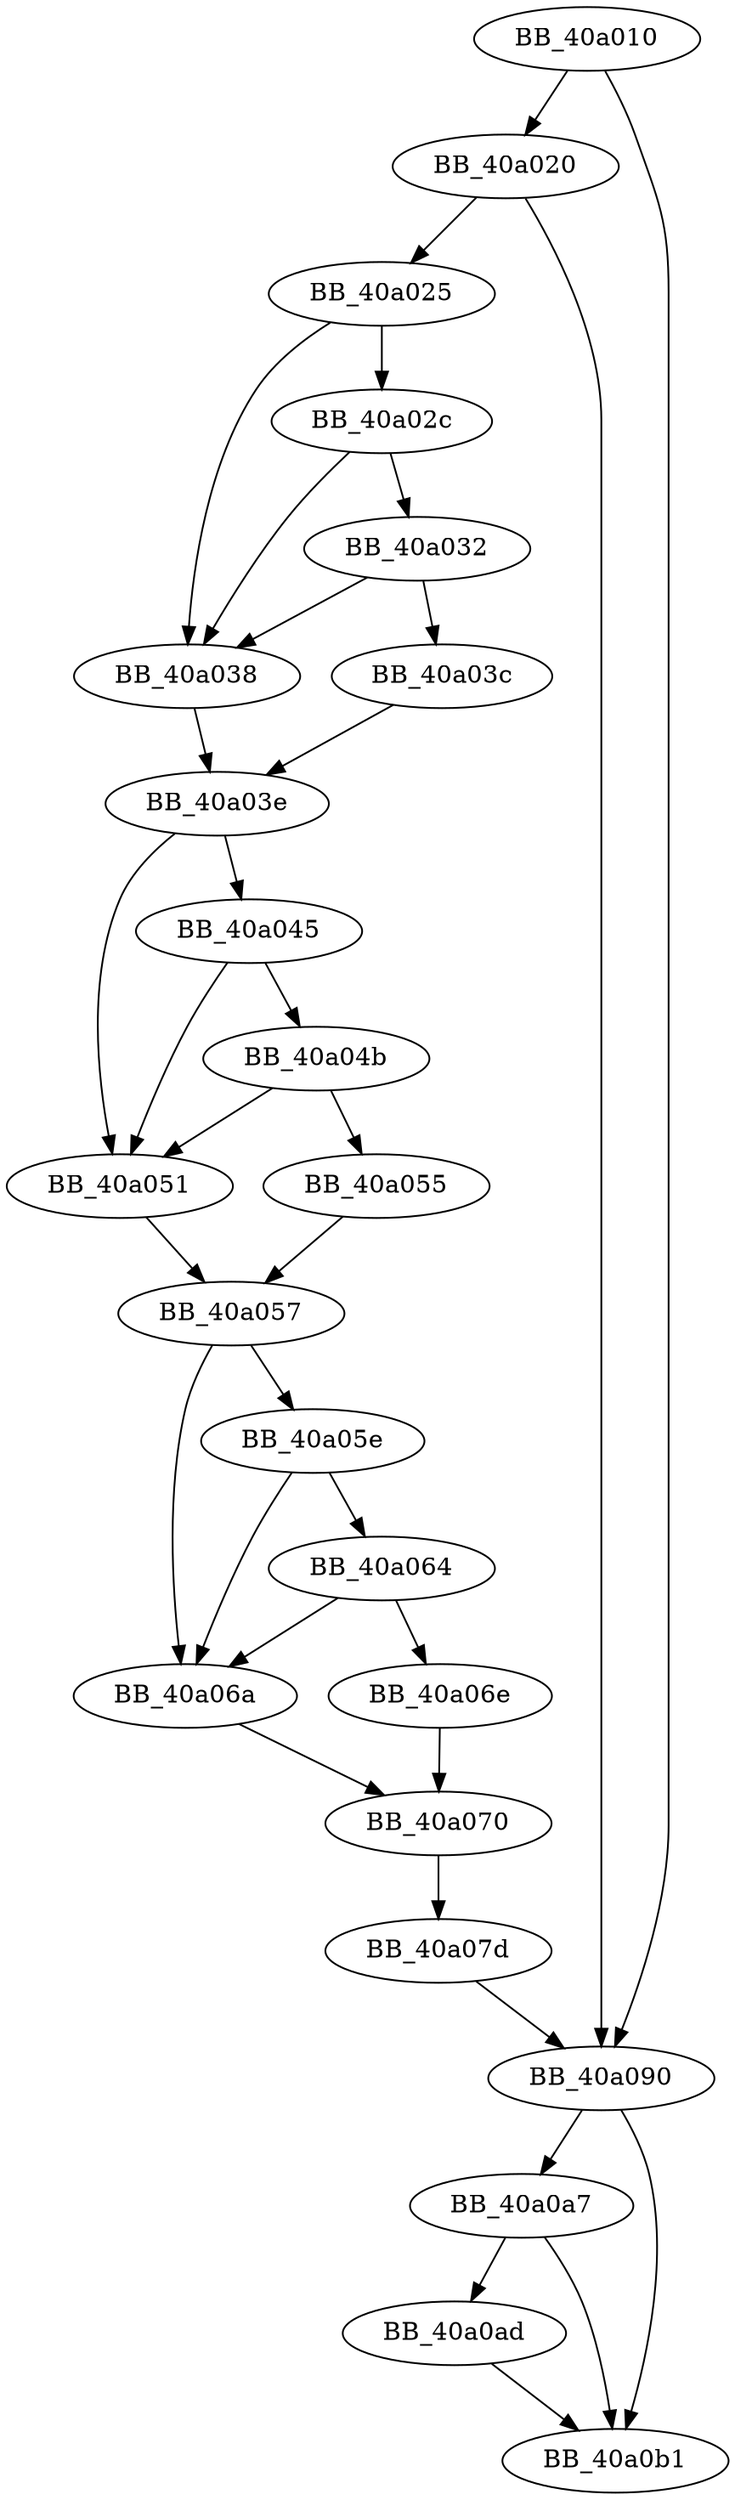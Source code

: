 DiGraph sub_40A010{
BB_40a010->BB_40a020
BB_40a010->BB_40a090
BB_40a020->BB_40a025
BB_40a020->BB_40a090
BB_40a025->BB_40a02c
BB_40a025->BB_40a038
BB_40a02c->BB_40a032
BB_40a02c->BB_40a038
BB_40a032->BB_40a038
BB_40a032->BB_40a03c
BB_40a038->BB_40a03e
BB_40a03c->BB_40a03e
BB_40a03e->BB_40a045
BB_40a03e->BB_40a051
BB_40a045->BB_40a04b
BB_40a045->BB_40a051
BB_40a04b->BB_40a051
BB_40a04b->BB_40a055
BB_40a051->BB_40a057
BB_40a055->BB_40a057
BB_40a057->BB_40a05e
BB_40a057->BB_40a06a
BB_40a05e->BB_40a064
BB_40a05e->BB_40a06a
BB_40a064->BB_40a06a
BB_40a064->BB_40a06e
BB_40a06a->BB_40a070
BB_40a06e->BB_40a070
BB_40a070->BB_40a07d
BB_40a07d->BB_40a090
BB_40a090->BB_40a0a7
BB_40a090->BB_40a0b1
BB_40a0a7->BB_40a0ad
BB_40a0a7->BB_40a0b1
BB_40a0ad->BB_40a0b1
}
